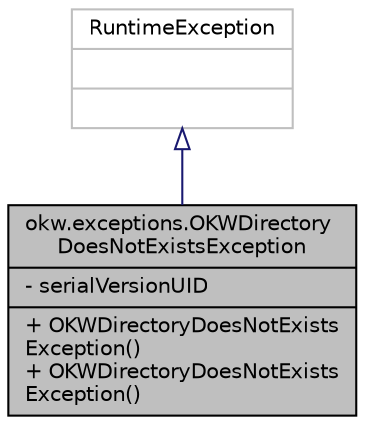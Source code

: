 digraph "okw.exceptions.OKWDirectoryDoesNotExistsException"
{
 // INTERACTIVE_SVG=YES
 // LATEX_PDF_SIZE
  edge [fontname="Helvetica",fontsize="10",labelfontname="Helvetica",labelfontsize="10"];
  node [fontname="Helvetica",fontsize="10",shape=record];
  Node1 [label="{okw.exceptions.OKWDirectory\lDoesNotExistsException\n|- serialVersionUID\l|+ OKWDirectoryDoesNotExists\lException()\l+ OKWDirectoryDoesNotExists\lException()\l}",height=0.2,width=0.4,color="black", fillcolor="grey75", style="filled", fontcolor="black",tooltip="OKWDirectoryDoesNotExistsException-Ausnahme wird ausgelöst, wenn ein Verzeichniss nicht gefunden word..."];
  Node2 -> Node1 [dir="back",color="midnightblue",fontsize="10",style="solid",arrowtail="onormal",fontname="Helvetica"];
  Node2 [label="{RuntimeException\n||}",height=0.2,width=0.4,color="grey75", fillcolor="white", style="filled",tooltip=" "];
}
